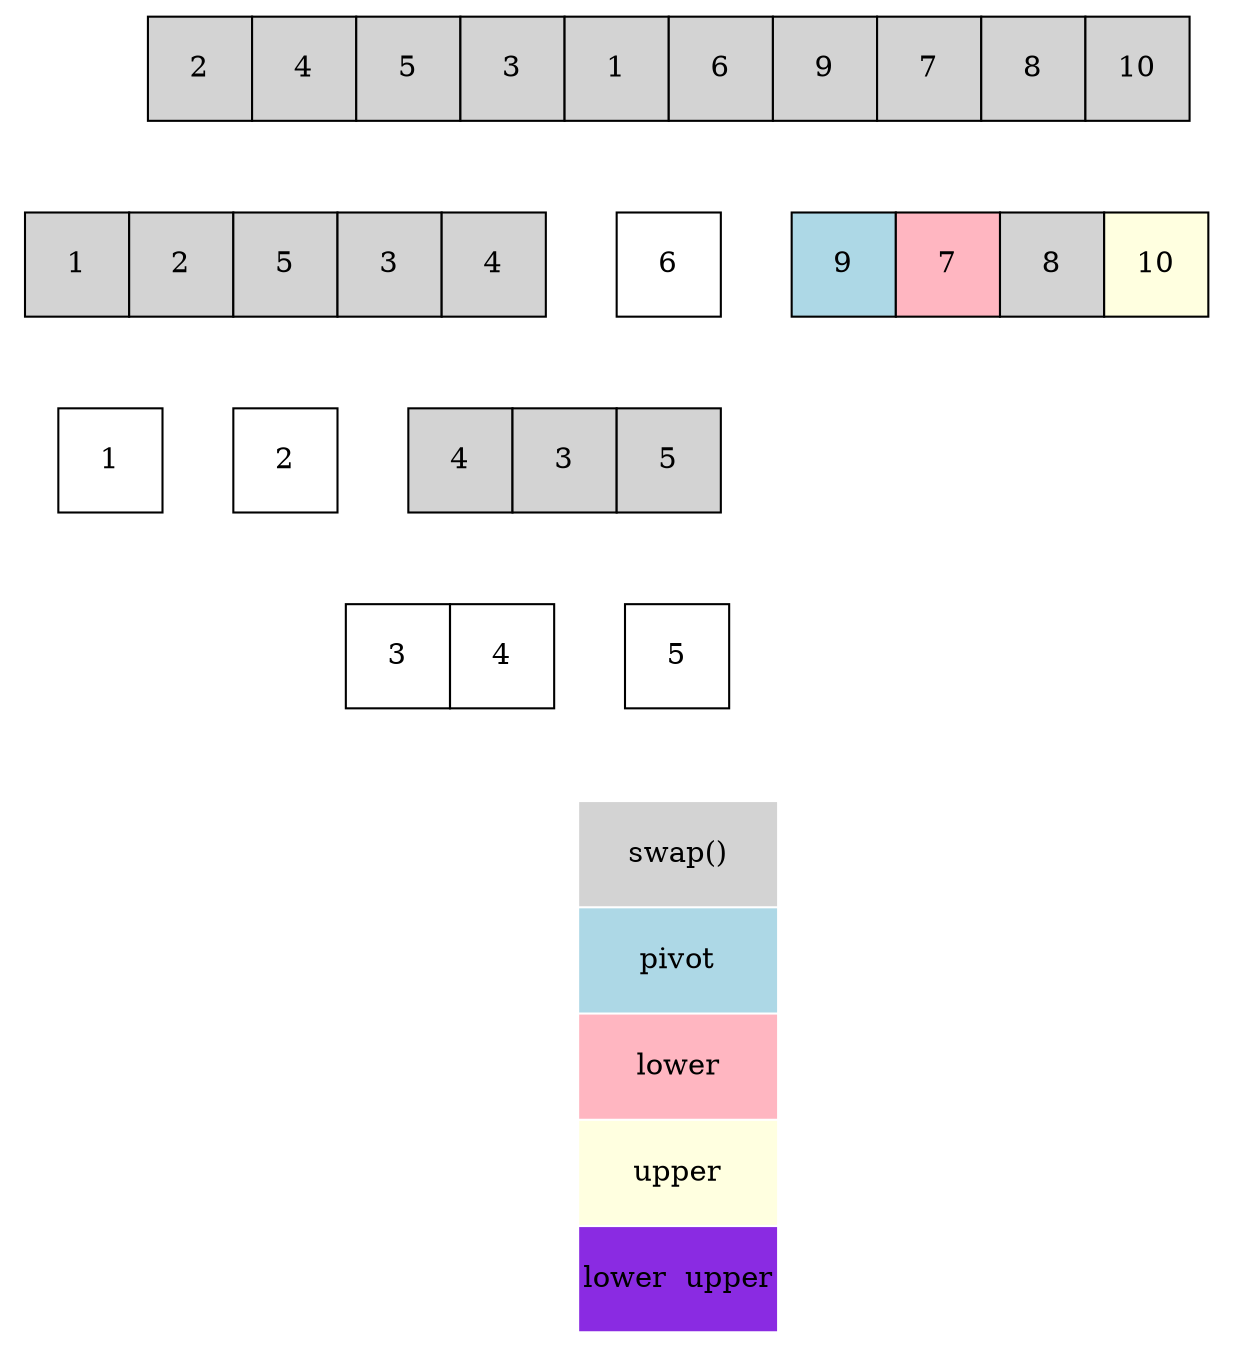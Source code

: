 digraph G
{
    node1
        [
        shape = none
            label = <<table border="0" cellspacing="0">
            <tr>
            <td port="arr0" width="50" height="50" bgcolor="lightgray" border="1">2</td>
            <td port="arr1" width="50" height="50" bgcolor="lightgray" border="1">4</td>
            <td port="arr2" width="50" height="50" bgcolor="lightgray" border="1">5</td>
            <td port="arr3" width="50" height="50" bgcolor="lightgray" border="1">3</td>
            <td port="arr4" width="50" height="50" bgcolor="lightgray" border="1">1</td>
            <td port="arr5" width="50" height="50" bgcolor="lightgray" border="1">6</td>
            <td port="arr6" width="50" height="50" bgcolor="lightgray" border="1">9</td>
            <td port="arr7" width="50" height="50" bgcolor="lightgray" border="1">7</td>
            <td port="arr8" width="50" height="50" bgcolor="lightgray" border="1">8</td>
            <td port="arr9" width="50" height="50" bgcolor="lightgray" border="1">10</td>
            </tr>
            </table>>
        ]
    node2
        [
        shape = none
            label = <<table border="0" cellspacing="0">
            <tr>
            <td port="arr0" width="50" height="50" bgcolor="lightgray" border="1">1</td>
            <td port="arr1" width="50" height="50" bgcolor="lightgray" border="1">2</td>
            <td port="arr2" width="50" height="50" bgcolor="lightgray" border="1">5</td>
            <td port="arr3" width="50" height="50" bgcolor="lightgray" border="1">3</td>
            <td port="arr4" width="50" height="50" bgcolor="lightgray" border="1">4</td>
            </tr>
            </table>>
        ]
    node3
        [
        shape = none
            label = <<table border="0" cellspacing="0">
            <tr>
            <td port="arr5" width="50" height="50" border="1">6</td>
            </tr>
            </table>>
        ]
    node5
    [
        shape = none
            label = <<table border="0" cellspacing="1">
            <tr><td port="code1" height="50" bgcolor="lightgray">swap()</td></tr>
            <tr><td port="code2" height="50" bgcolor="lightblue">pivot</td></tr>
            <tr><td port="code3" height="50" bgcolor="lightpink">lower</td></tr>
            <tr><td port="code4" height="50" bgcolor="lightyellow">upper</td></tr>
            <tr><td port="code5" height="50" bgcolor="blueviolet">lower  upper</td></tr>
            </table>>
    ]
    node4
        [
        shape = none
            label = <<table border="0" cellspacing="0">
            <tr>
            <td port="arr6" width="50" height="50" bgcolor="lightblue" border="1">9</td>
            <td port="arr7" width="50" height="50" bgcolor="lightpink" border="1">7</td>
            <td port="arr8" width="50" height="50" bgcolor="lightgray" border="1">8</td>
            <td port="arr9" width="50" height="50" bgcolor="lightyellow" border="1">10</td>
            </tr>
            </table>>
        ]
    node6
    [
        shape = none
            label = <<table border="0" cellspacing="0">
            <tr>
            <td port="arr0" width="50" height="50" border="1">1</td>
            </tr>
            </table>>
    ]
    node7
    [
        shape = none
            label = <<table border="0" cellspacing="0">
            <tr>
            <td port="arr1" width="50" height="50" border="1">2</td>
            </tr>
            </table>>
    ]
    node8
    [
        shape = none
            label = <<table border="0" cellspacing="0">
            <tr>
            <td port="arr2" width="50" height="50" bgcolor="lightgray" border="1">4</td>
            <td port="arr3" width="50" height="50" bgcolor="lightgray" border="1">3</td>
            <td port="arr4" width="50" height="50" bgcolor="lightgray" border="1">5</td>
            </tr>
            </table>>
    ]
    node9
    [
        shape = none
            label = <<table border="0" cellspacing="0">
            <tr>
            <td port="arr2" width="50" height="50"  border="1">3</td>
            <td port="arr3" width="50" height="50"  border="1">4</td>
            </tr>
            </table>>
    ]
    node10
    [
        shape = none
            label = <<table border="0" cellspacing="0">
            <tr>
            <td port="arr4" width="50" height="50" border="1">5</td>
            </tr>
            </table>>
    ]
    edge[style=invis]
    subgraph sb1 {peripheries=0 node1 -> node2}
    subgraph sb2 {peripheries=0 node1 -> node3}
    subgraph sb3 {peripheries=0 node1 -> node4}
    subgraph sb4 {peripheries=0 node10 -> node5}
    subgraph sb5 {peripheries=0 node2 -> node6}
    subgraph sb6 {peripheries=0 node2 -> node7}
    subgraph sb7 {peripheries=0 node2 -> node8}
    subgraph sb8 {peripheries=0 node8 -> node9}
    subgraph sb9 {peripheries=0 node8 -> node10}
}

